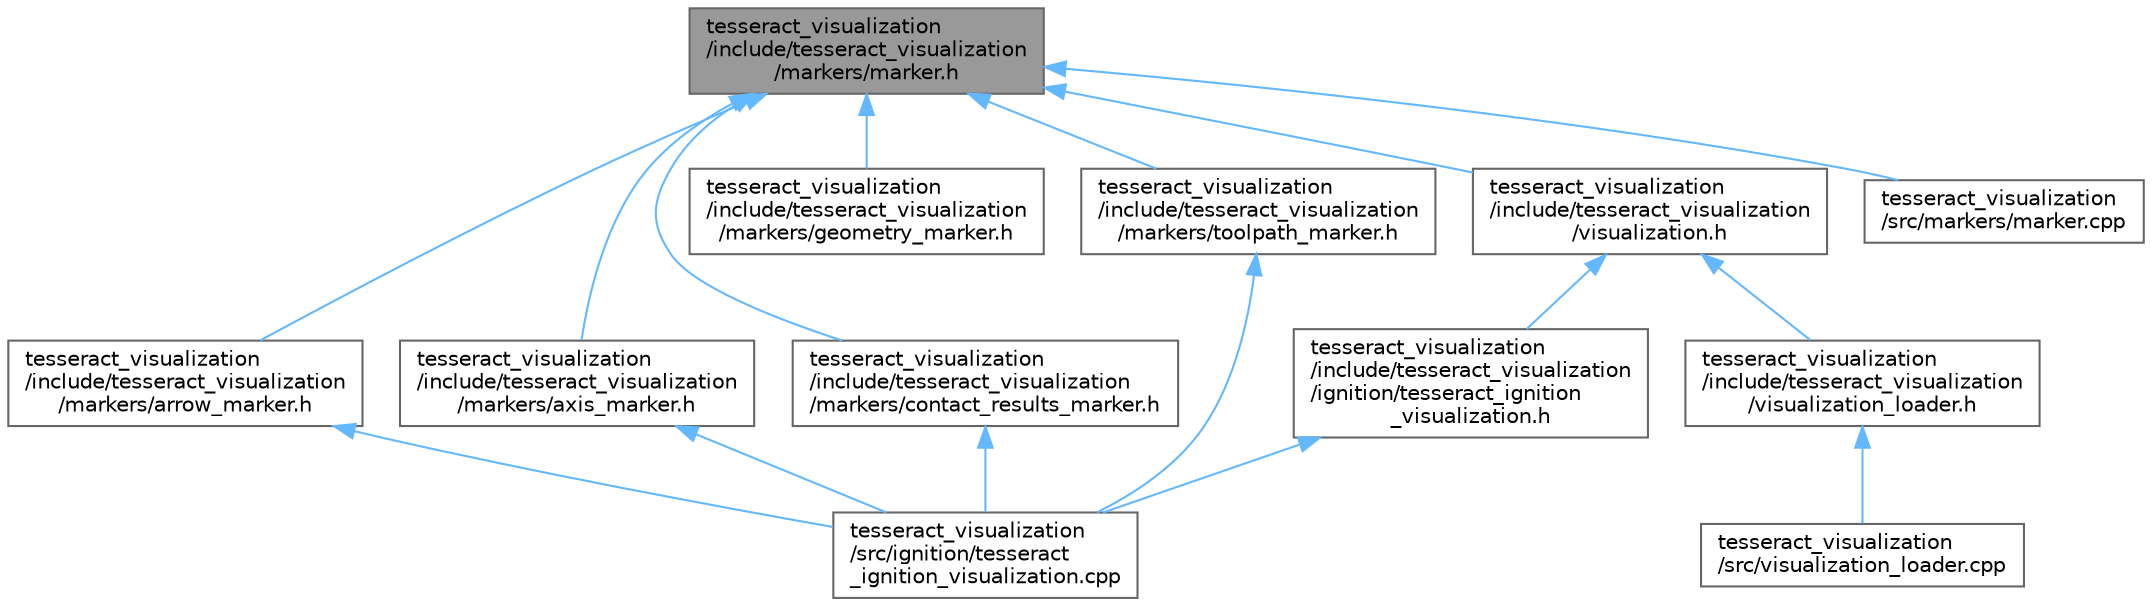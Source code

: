 digraph "tesseract_visualization/include/tesseract_visualization/markers/marker.h"
{
 // LATEX_PDF_SIZE
  bgcolor="transparent";
  edge [fontname=Helvetica,fontsize=10,labelfontname=Helvetica,labelfontsize=10];
  node [fontname=Helvetica,fontsize=10,shape=box,height=0.2,width=0.4];
  Node1 [label="tesseract_visualization\l/include/tesseract_visualization\l/markers/marker.h",height=0.2,width=0.4,color="gray40", fillcolor="grey60", style="filled", fontcolor="black",tooltip=" "];
  Node1 -> Node2 [dir="back",color="steelblue1",style="solid"];
  Node2 [label="tesseract_visualization\l/include/tesseract_visualization\l/markers/arrow_marker.h",height=0.2,width=0.4,color="grey40", fillcolor="white", style="filled",URL="$da/d05/arrow__marker_8h.html",tooltip=" "];
  Node2 -> Node3 [dir="back",color="steelblue1",style="solid"];
  Node3 [label="tesseract_visualization\l/src/ignition/tesseract\l_ignition_visualization.cpp",height=0.2,width=0.4,color="grey40", fillcolor="white", style="filled",URL="$d6/dbe/tesseract__ignition__visualization_8cpp.html",tooltip=" "];
  Node1 -> Node4 [dir="back",color="steelblue1",style="solid"];
  Node4 [label="tesseract_visualization\l/include/tesseract_visualization\l/markers/axis_marker.h",height=0.2,width=0.4,color="grey40", fillcolor="white", style="filled",URL="$d6/d28/axis__marker_8h.html",tooltip=" "];
  Node4 -> Node3 [dir="back",color="steelblue1",style="solid"];
  Node1 -> Node5 [dir="back",color="steelblue1",style="solid"];
  Node5 [label="tesseract_visualization\l/include/tesseract_visualization\l/markers/contact_results_marker.h",height=0.2,width=0.4,color="grey40", fillcolor="white", style="filled",URL="$d5/d96/contact__results__marker_8h.html",tooltip=" "];
  Node5 -> Node3 [dir="back",color="steelblue1",style="solid"];
  Node1 -> Node6 [dir="back",color="steelblue1",style="solid"];
  Node6 [label="tesseract_visualization\l/include/tesseract_visualization\l/markers/geometry_marker.h",height=0.2,width=0.4,color="grey40", fillcolor="white", style="filled",URL="$d3/d5c/geometry__marker_8h.html",tooltip=" "];
  Node1 -> Node7 [dir="back",color="steelblue1",style="solid"];
  Node7 [label="tesseract_visualization\l/include/tesseract_visualization\l/markers/toolpath_marker.h",height=0.2,width=0.4,color="grey40", fillcolor="white", style="filled",URL="$d6/da4/toolpath__marker_8h.html",tooltip=" "];
  Node7 -> Node3 [dir="back",color="steelblue1",style="solid"];
  Node1 -> Node8 [dir="back",color="steelblue1",style="solid"];
  Node8 [label="tesseract_visualization\l/include/tesseract_visualization\l/visualization.h",height=0.2,width=0.4,color="grey40", fillcolor="white", style="filled",URL="$d2/d02/visualization_8h.html",tooltip="Visualization Class."];
  Node8 -> Node9 [dir="back",color="steelblue1",style="solid"];
  Node9 [label="tesseract_visualization\l/include/tesseract_visualization\l/ignition/tesseract_ignition\l_visualization.h",height=0.2,width=0.4,color="grey40", fillcolor="white", style="filled",URL="$d0/de9/tesseract__ignition__visualization_8h.html",tooltip=" "];
  Node9 -> Node3 [dir="back",color="steelblue1",style="solid"];
  Node8 -> Node10 [dir="back",color="steelblue1",style="solid"];
  Node10 [label="tesseract_visualization\l/include/tesseract_visualization\l/visualization_loader.h",height=0.2,width=0.4,color="grey40", fillcolor="white", style="filled",URL="$da/d93/visualization__loader_8h.html",tooltip="Visualization Loader."];
  Node10 -> Node11 [dir="back",color="steelblue1",style="solid"];
  Node11 [label="tesseract_visualization\l/src/visualization_loader.cpp",height=0.2,width=0.4,color="grey40", fillcolor="white", style="filled",URL="$d3/da9/visualization__loader_8cpp.html",tooltip=" "];
  Node1 -> Node12 [dir="back",color="steelblue1",style="solid"];
  Node12 [label="tesseract_visualization\l/src/markers/marker.cpp",height=0.2,width=0.4,color="grey40", fillcolor="white", style="filled",URL="$da/d05/marker_8cpp.html",tooltip=" "];
}
